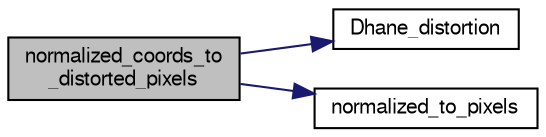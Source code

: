 digraph "normalized_coords_to_distorted_pixels"
{
  edge [fontname="FreeSans",fontsize="10",labelfontname="FreeSans",labelfontsize="10"];
  node [fontname="FreeSans",fontsize="10",shape=record];
  rankdir="LR";
  Node1 [label="normalized_coords_to\l_distorted_pixels",height=0.2,width=0.4,color="black", fillcolor="grey75", style="filled", fontcolor="black"];
  Node1 -> Node2 [color="midnightblue",fontsize="10",style="solid",fontname="FreeSans"];
  Node2 [label="Dhane_distortion",height=0.2,width=0.4,color="black", fillcolor="white", style="filled",URL="$undistortion_8c.html#a8e2c52fb82e4e3ee37c424ce13d03c29",tooltip="Distort normalized image coordinates with the invertible Dhane method. "];
  Node1 -> Node3 [color="midnightblue",fontsize="10",style="solid",fontname="FreeSans"];
  Node3 [label="normalized_to_pixels",height=0.2,width=0.4,color="black", fillcolor="white", style="filled",URL="$undistortion_8c.html#a44a90a0656990482d07b3d8ac7928ea6",tooltip="Transform normalized coordinates to pixel coordinates. "];
}
